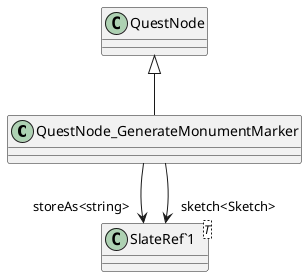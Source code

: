 @startuml
class QuestNode_GenerateMonumentMarker {
}
class "SlateRef`1"<T> {
}
QuestNode <|-- QuestNode_GenerateMonumentMarker
QuestNode_GenerateMonumentMarker --> "storeAs<string>" "SlateRef`1"
QuestNode_GenerateMonumentMarker --> "sketch<Sketch>" "SlateRef`1"
@enduml
